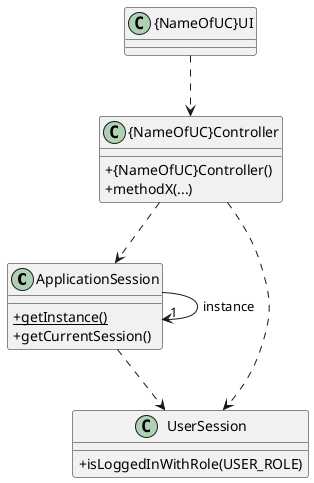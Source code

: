 @startuml
skinparam classAttributeIconSize 0

class ApplicationSession
{
  +{static} getInstance()
  +getCurrentSession()
}

class UserSession
{
  +isLoggedInWithRole(USER_ROLE)
}

class "{NameOfUC}Controller" {
    + {NameOfUC}Controller()
    + methodX(...)
}

class "{NameOfUC}UI" {
}

"{NameOfUC}UI" ..> "{NameOfUC}Controller"
"{NameOfUC}Controller" ..> ApplicationSession
"{NameOfUC}Controller" ..> UserSession

ApplicationSession --> "1" ApplicationSession : instance

ApplicationSession ..> UserSession

@enduml